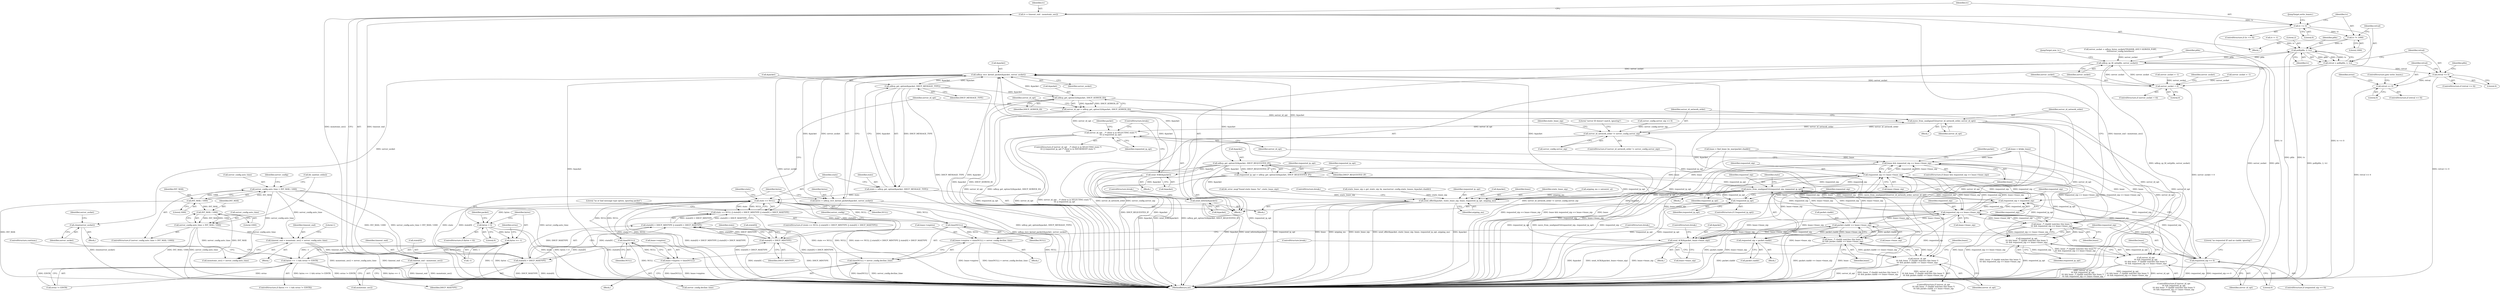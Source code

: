 digraph "0_busybox_6d3b4bb24da9a07c263f3c1acf8df85382ff562c_1@integer" {
"1000427" [label="(Call,tv = timeout_end - monotonic_sec())"];
"1000429" [label="(Call,timeout_end - monotonic_sec())"];
"1000379" [label="(Call,timeout_end = monotonic_sec() + server_config.auto_time)"];
"1000253" [label="(Call,server_config.auto_time > INT_MAX / 1000)"];
"1000257" [label="(Call,INT_MAX / 1000)"];
"1000260" [label="(Call,server_config.auto_time = INT_MAX / 1000)"];
"1000264" [label="(Call,INT_MAX / 1000)"];
"1000433" [label="(Call,tv <= 0)"];
"1000440" [label="(Call,tv *= 1000)"];
"1000445" [label="(Call,poll(pfds, 2, tv))"];
"1000414" [label="(Call,udhcp_sp_fd_set(pfds, server_socket))"];
"1000403" [label="(Call,server_socket < 0)"];
"1000497" [label="(Call,udhcp_recv_kernel_packet(&packet, server_socket))"];
"1000495" [label="(Call,bytes = udhcp_recv_kernel_packet(&packet, server_socket))"];
"1000502" [label="(Call,bytes < 0)"];
"1000508" [label="(Call,bytes == -1)"];
"1000507" [label="(Call,bytes == -1 && errno != EINTR)"];
"1000516" [label="(Call,close(server_socket))"];
"1000545" [label="(Call,udhcp_get_option(&packet, DHCP_MESSAGE_TYPE))"];
"1000543" [label="(Call,state = udhcp_get_option(&packet, DHCP_MESSAGE_TYPE))"];
"1000551" [label="(Call,state == NULL)"];
"1000550" [label="(Call,state == NULL || state[0] < DHCP_MINTYPE || state[0] > DHCP_MAXTYPE)"];
"1000555" [label="(Call,state[0] < DHCP_MINTYPE)"];
"1000554" [label="(Call,state[0] < DHCP_MINTYPE || state[0] > DHCP_MAXTYPE)"];
"1000560" [label="(Call,state[0] > DHCP_MAXTYPE)"];
"1000746" [label="(Call,time(NULL))"];
"1000741" [label="(Call,lease->expires = time(NULL) + server_config.decline_time)"];
"1000745" [label="(Call,time(NULL) + server_config.decline_time)"];
"1000773" [label="(Call,time(NULL))"];
"1000769" [label="(Call,lease->expires = time(NULL))"];
"1000571" [label="(Call,udhcp_get_option32(&packet, DHCP_SERVER_ID))"];
"1000569" [label="(Call,server_id_opt = udhcp_get_option32(&packet, DHCP_SERVER_ID))"];
"1000579" [label="(Call,move_from_unaligned32(server_id_network_order, server_id_opt))"];
"1000583" [label="(Call,server_id_network_order != server_config.server_nip)"];
"1000707" [label="(Call,server_id_opt    /* client is in SELECTING state */\n\t\t\t || requested_ip_opt)"];
"1000720" [label="(Call,server_id_opt\n\t\t\t && requested_ip_opt\n\t\t\t && lease  /* chaddr matches this lease */\n\t\t\t && requested_nip == lease->lease_nip)"];
"1000757" [label="(Call,server_id_opt\n\t\t\t && lease  /* chaddr matches this lease */\n\t\t\t && packet.ciaddr == lease->lease_nip)"];
"1000642" [label="(Call,udhcp_get_option32(&packet, DHCP_REQUESTED_IP))"];
"1000640" [label="(Call,requested_ip_opt = udhcp_get_option32(&packet, DHCP_REQUESTED_IP))"];
"1000649" [label="(Call,move_from_unaligned32(requested_nip, requested_ip_opt))"];
"1000396" [label="(Call,requested_nip = requested_nip)"];
"1000693" [label="(Call,requested_nip == lease->lease_nip)"];
"1000691" [label="(Call,lease && requested_nip == lease->lease_nip)"];
"1000724" [label="(Call,lease  /* chaddr matches this lease */\n\t\t\t && requested_nip == lease->lease_nip)"];
"1000722" [label="(Call,requested_ip_opt\n\t\t\t && lease  /* chaddr matches this lease */\n\t\t\t && requested_nip == lease->lease_nip)"];
"1000699" [label="(Call,send_ACK(&packet, lease->lease_nip))"];
"1000726" [label="(Call,requested_nip == lease->lease_nip)"];
"1000761" [label="(Call,packet.ciaddr == lease->lease_nip)"];
"1000677" [label="(Call,requested_nip = packet.ciaddr)"];
"1000683" [label="(Call,requested_nip == 0)"];
"1000759" [label="(Call,lease  /* chaddr matches this lease */\n\t\t\t && packet.ciaddr == lease->lease_nip)"];
"1000661" [label="(Call,send_offer(&packet, static_lease_nip, lease, requested_ip_opt, arpping_ms))"];
"1000674" [label="(Call,!requested_ip_opt)"];
"1000711" [label="(Call,send_NAK(&packet))"];
"1000780" [label="(Call,send_inform(&packet))"];
"1000443" [label="(Call,retval = poll(pfds, 2, tv))"];
"1000450" [label="(Call,retval <= 0)"];
"1000455" [label="(Call,retval == 0)"];
"1000432" [label="(ControlStructure,if (tv <= 0))"];
"1000731" [label="(Block,)"];
"1000700" [label="(Call,&packet)"];
"1000433" [label="(Call,tv <= 0)"];
"1000605" [label="(Call,bb_error_msg(\"found static lease: %x\", static_lease_nip))"];
"1000649" [label="(Call,move_from_unaligned32(requested_nip, requested_ip_opt))"];
"1000795" [label="(MethodReturn,int)"];
"1000577" [label="(Block,)"];
"1000693" [label="(Call,requested_nip == lease->lease_nip)"];
"1000387" [label="(Literal,1)"];
"1000726" [label="(Call,requested_nip == lease->lease_nip)"];
"1000518" [label="(Call,server_socket = -1)"];
"1000550" [label="(Call,state == NULL || state[0] < DHCP_MINTYPE || state[0] > DHCP_MAXTYPE)"];
"1000440" [label="(Call,tv *= 1000)"];
"1000254" [label="(Call,server_config.auto_time)"];
"1000640" [label="(Call,requested_ip_opt = udhcp_get_option32(&packet, DHCP_REQUESTED_IP))"];
"1000634" [label="(Call,lease = find_lease_by_mac(packet.chaddr))"];
"1000564" [label="(Identifier,DHCP_MAXTYPE)"];
"1000765" [label="(Call,lease->lease_nip)"];
"1000780" [label="(Call,send_inform(&packet))"];
"1000448" [label="(Identifier,tv)"];
"1000415" [label="(Identifier,pfds)"];
"1000551" [label="(Call,state == NULL)"];
"1000783" [label="(ControlStructure,break;)"];
"1000727" [label="(Identifier,requested_nip)"];
"1000431" [label="(Call,monotonic_sec())"];
"1000262" [label="(Identifier,server_config)"];
"1000747" [label="(Identifier,NULL)"];
"1000507" [label="(Call,bytes == -1 && errno != EINTR)"];
"1000674" [label="(Call,!requested_ip_opt)"];
"1000461" [label="(Identifier,errno)"];
"1000260" [label="(Call,server_config.auto_time = INT_MAX / 1000)"];
"1000561" [label="(Call,state[0])"];
"1000590" [label="(Literal,\"server ID doesn't match, ignoring\")"];
"1000645" [label="(Identifier,DHCP_REQUESTED_IP)"];
"1000742" [label="(Call,lease->expires)"];
"1000454" [label="(ControlStructure,if (retval == 0))"];
"1000723" [label="(Identifier,requested_ip_opt)"];
"1000267" [label="(Call,bb_sanitize_stdio())"];
"1000647" [label="(Identifier,requested_ip_opt)"];
"1000517" [label="(Identifier,server_socket)"];
"1000668" [label="(ControlStructure,break;)"];
"1000405" [label="(Literal,0)"];
"1000434" [label="(Identifier,tv)"];
"1000545" [label="(Call,udhcp_get_option(&packet, DHCP_MESSAGE_TYPE))"];
"1000584" [label="(Identifier,server_id_network_order)"];
"1000722" [label="(Call,requested_ip_opt\n\t\t\t && lease  /* chaddr matches this lease */\n\t\t\t && requested_nip == lease->lease_nip)"];
"1000556" [label="(Call,state[0])"];
"1000427" [label="(Call,tv = timeout_end - monotonic_sec())"];
"1000774" [label="(Identifier,NULL)"];
"1000758" [label="(Identifier,server_id_opt)"];
"1000508" [label="(Call,bytes == -1)"];
"1000641" [label="(Identifier,requested_ip_opt)"];
"1000261" [label="(Call,server_config.auto_time)"];
"1000452" [label="(Literal,0)"];
"1000678" [label="(Identifier,requested_nip)"];
"1000592" [label="(Call,static_lease_nip = get_static_nip_by_mac(server_config.static_leases, &packet.chaddr))"];
"1000258" [label="(Identifier,INT_MAX)"];
"1000708" [label="(Identifier,server_id_opt)"];
"1000435" [label="(Literal,0)"];
"1000516" [label="(Call,close(server_socket))"];
"1000450" [label="(Call,retval <= 0)"];
"1000643" [label="(Call,&packet)"];
"1000684" [label="(Identifier,requested_nip)"];
"1000414" [label="(Call,udhcp_sp_fd_set(pfds, server_socket))"];
"1000449" [label="(ControlStructure,if (retval <= 0))"];
"1000666" [label="(Identifier,requested_ip_opt)"];
"1000751" [label="(ControlStructure,break;)"];
"1000691" [label="(Call,lease && requested_nip == lease->lease_nip)"];
"1000688" [label="(Literal,\"no requested IP and no ciaddr, ignoring\")"];
"1000676" [label="(Block,)"];
"1000555" [label="(Call,state[0] < DHCP_MINTYPE)"];
"1000662" [label="(Call,&packet)"];
"1000710" [label="(Block,)"];
"1000543" [label="(Call,state = udhcp_get_option(&packet, DHCP_MESSAGE_TYPE))"];
"1000380" [label="(Identifier,timeout_end)"];
"1000408" [label="(Identifier,server_socket)"];
"1000513" [label="(Identifier,errno)"];
"1000552" [label="(Identifier,state)"];
"1000712" [label="(Call,&packet)"];
"1000548" [label="(Identifier,DHCP_MESSAGE_TYPE)"];
"1000745" [label="(Call,time(NULL) + server_config.decline_time)"];
"1000762" [label="(Call,packet.ciaddr)"];
"1000266" [label="(Literal,1000)"];
"1000544" [label="(Identifier,state)"];
"1000713" [label="(Identifier,packet)"];
"1000775" [label="(ControlStructure,break;)"];
"1000773" [label="(Call,time(NULL))"];
"1000402" [label="(ControlStructure,if (server_socket < 0))"];
"1000665" [label="(Identifier,lease)"];
"1000724" [label="(Call,lease  /* chaddr matches this lease */\n\t\t\t && requested_nip == lease->lease_nip)"];
"1000526" [label="(Identifier,packet)"];
"1000654" [label="(Identifier,state)"];
"1000496" [label="(Identifier,bytes)"];
"1000673" [label="(ControlStructure,if (!requested_ip_opt))"];
"1000546" [label="(Call,&packet)"];
"1000359" [label="(Call,server_config.server_nip == 0)"];
"1000581" [label="(Identifier,server_id_opt)"];
"1000522" [label="(ControlStructure,continue;)"];
"1000416" [label="(Identifier,server_socket)"];
"1000498" [label="(Call,&packet)"];
"1000757" [label="(Call,server_id_opt\n\t\t\t && lease  /* chaddr matches this lease */\n\t\t\t && packet.ciaddr == lease->lease_nip)"];
"1000437" [label="(JumpTarget,write_leases:)"];
"1000719" [label="(ControlStructure,if (server_id_opt\n\t\t\t && requested_ip_opt\n\t\t\t && lease  /* chaddr matches this lease */\n\t\t\t && requested_nip == lease->lease_nip\n\t\t\t))"];
"1000628" [label="(Call,lease = &fake_lease)"];
"1000720" [label="(Call,server_id_opt\n\t\t\t && requested_ip_opt\n\t\t\t && lease  /* chaddr matches this lease */\n\t\t\t && requested_nip == lease->lease_nip)"];
"1000748" [label="(Call,server_config.decline_time)"];
"1000648" [label="(Block,)"];
"1000428" [label="(Identifier,tv)"];
"1000259" [label="(Literal,1000)"];
"1000677" [label="(Call,requested_nip = packet.ciaddr)"];
"1000515" [label="(Block,)"];
"1000768" [label="(Block,)"];
"1000502" [label="(Call,bytes < 0)"];
"1000559" [label="(Identifier,DHCP_MINTYPE)"];
"1000569" [label="(Call,server_id_opt = udhcp_get_option32(&packet, DHCP_SERVER_ID))"];
"1000144" [label="(Call,server_socket = -1)"];
"1000447" [label="(Literal,2)"];
"1000554" [label="(Call,state[0] < DHCP_MINTYPE || state[0] > DHCP_MAXTYPE)"];
"1000682" [label="(ControlStructure,if (requested_nip == 0))"];
"1000252" [label="(ControlStructure,if (server_config.auto_time > INT_MAX / 1000))"];
"1000265" [label="(Identifier,INT_MAX)"];
"1000580" [label="(Identifier,server_id_network_order)"];
"1000725" [label="(Identifier,lease)"];
"1000458" [label="(ControlStructure,goto write_leases;)"];
"1000685" [label="(Literal,0)"];
"1000430" [label="(Identifier,timeout_end)"];
"1000504" [label="(Literal,0)"];
"1000690" [label="(ControlStructure,if (lease && requested_nip == lease->lease_nip))"];
"1000572" [label="(Call,&packet)"];
"1000741" [label="(Call,lease->expires = time(NULL) + server_config.decline_time)"];
"1000443" [label="(Call,retval = poll(pfds, 2, tv))"];
"1000451" [label="(Identifier,retval)"];
"1000699" [label="(Call,send_ACK(&packet, lease->lease_nip))"];
"1000734" [label="(Identifier,lease)"];
"1000446" [label="(Identifier,pfds)"];
"1000706" [label="(ControlStructure,if (server_id_opt    /* client is in SELECTING state */\n\t\t\t || requested_ip_opt /* client is in INIT-REBOOT state */\n\t\t\t))"];
"1000509" [label="(Identifier,bytes)"];
"1000698" [label="(Block,)"];
"1000728" [label="(Call,lease->lease_nip)"];
"1000667" [label="(Identifier,arpping_ms)"];
"1000705" [label="(ControlStructure,break;)"];
"1000510" [label="(Call,-1)"];
"1000512" [label="(Call,errno != EINTR)"];
"1000257" [label="(Call,INT_MAX / 1000)"];
"1000557" [label="(Identifier,state)"];
"1000553" [label="(Identifier,NULL)"];
"1000417" [label="(JumpTarget,new_tv:)"];
"1000579" [label="(Call,move_from_unaligned32(server_id_network_order, server_id_opt))"];
"1000761" [label="(Call,packet.ciaddr == lease->lease_nip)"];
"1000429" [label="(Call,timeout_end - monotonic_sec())"];
"1000444" [label="(Identifier,retval)"];
"1000497" [label="(Call,udhcp_recv_kernel_packet(&packet, server_socket))"];
"1000583" [label="(Call,server_id_network_order != server_config.server_nip)"];
"1000457" [label="(Literal,0)"];
"1000397" [label="(Identifier,requested_nip)"];
"1000562" [label="(Identifier,state)"];
"1000469" [label="(Identifier,pfds)"];
"1000549" [label="(ControlStructure,if (state == NULL || state[0] < DHCP_MINTYPE || state[0] > DHCP_MAXTYPE))"];
"1000398" [label="(Identifier,requested_nip)"];
"1000769" [label="(Call,lease->expires = time(NULL))"];
"1000702" [label="(Call,lease->lease_nip)"];
"1000707" [label="(Call,server_id_opt    /* client is in SELECTING state */\n\t\t\t || requested_ip_opt)"];
"1000759" [label="(Call,lease  /* chaddr matches this lease */\n\t\t\t && packet.ciaddr == lease->lease_nip)"];
"1000593" [label="(Identifier,static_lease_nip)"];
"1000381" [label="(Call,monotonic_sec() + server_config.auto_time)"];
"1000445" [label="(Call,poll(pfds, 2, tv))"];
"1000455" [label="(Call,retval == 0)"];
"1000142" [label="(Block,)"];
"1000642" [label="(Call,udhcp_get_option32(&packet, DHCP_REQUESTED_IP))"];
"1000770" [label="(Call,lease->expires)"];
"1000456" [label="(Identifier,retval)"];
"1000651" [label="(Identifier,requested_ip_opt)"];
"1000403" [label="(Call,server_socket < 0)"];
"1000570" [label="(Identifier,server_id_opt)"];
"1000695" [label="(Call,lease->lease_nip)"];
"1000404" [label="(Identifier,server_socket)"];
"1000760" [label="(Identifier,lease)"];
"1000656" [label="(Block,)"];
"1000253" [label="(Call,server_config.auto_time > INT_MAX / 1000)"];
"1000500" [label="(Identifier,server_socket)"];
"1000574" [label="(Identifier,DHCP_SERVER_ID)"];
"1000519" [label="(Identifier,server_socket)"];
"1000664" [label="(Identifier,static_lease_nip)"];
"1000567" [label="(Literal,\"no or bad message type option, ignoring packet\")"];
"1000442" [label="(Literal,1000)"];
"1000506" [label="(ControlStructure,if (bytes == -1 && errno != EINTR))"];
"1000396" [label="(Call,requested_nip = requested_nip)"];
"1000576" [label="(Identifier,server_id_opt)"];
"1000714" [label="(ControlStructure,break;)"];
"1000571" [label="(Call,udhcp_get_option32(&packet, DHCP_SERVER_ID))"];
"1000388" [label="(Block,)"];
"1000441" [label="(Identifier,tv)"];
"1000264" [label="(Call,INT_MAX / 1000)"];
"1000746" [label="(Call,time(NULL))"];
"1000418" [label="(Call,tv = -1)"];
"1000407" [label="(Call,server_socket = udhcp_listen_socket(/*INADDR_ANY,*/ SERVER_PORT,\n\t\t\t\t\tserver_config.interface))"];
"1000721" [label="(Identifier,server_id_opt)"];
"1000711" [label="(Call,send_NAK(&packet))"];
"1000650" [label="(Identifier,requested_nip)"];
"1000560" [label="(Call,state[0] > DHCP_MAXTYPE)"];
"1000771" [label="(Identifier,lease)"];
"1000661" [label="(Call,send_offer(&packet, static_lease_nip, lease, requested_ip_opt, arpping_ms))"];
"1000379" [label="(Call,timeout_end = monotonic_sec() + server_config.auto_time)"];
"1000503" [label="(Identifier,bytes)"];
"1000709" [label="(Identifier,requested_ip_opt)"];
"1000756" [label="(ControlStructure,if (server_id_opt\n\t\t\t && lease  /* chaddr matches this lease */\n\t\t\t && packet.ciaddr == lease->lease_nip\n\t\t\t))"];
"1000694" [label="(Identifier,requested_nip)"];
"1000692" [label="(Identifier,lease)"];
"1000426" [label="(Block,)"];
"1000749" [label="(Identifier,server_config)"];
"1000501" [label="(ControlStructure,if (bytes < 0))"];
"1000585" [label="(Call,server_config.server_nip)"];
"1000701" [label="(Identifier,packet)"];
"1000683" [label="(Call,requested_nip == 0)"];
"1000679" [label="(Call,packet.ciaddr)"];
"1000239" [label="(Call,arpping_ms = xatou(str_a))"];
"1000675" [label="(Identifier,requested_ip_opt)"];
"1000781" [label="(Call,&packet)"];
"1000582" [label="(ControlStructure,if (server_id_network_order != server_config.server_nip))"];
"1000495" [label="(Call,bytes = udhcp_recv_kernel_packet(&packet, server_socket))"];
"1000427" -> "1000426"  [label="AST: "];
"1000427" -> "1000429"  [label="CFG: "];
"1000428" -> "1000427"  [label="AST: "];
"1000429" -> "1000427"  [label="AST: "];
"1000434" -> "1000427"  [label="CFG: "];
"1000427" -> "1000795"  [label="DDG: timeout_end - monotonic_sec()"];
"1000429" -> "1000427"  [label="DDG: timeout_end"];
"1000429" -> "1000427"  [label="DDG: monotonic_sec()"];
"1000427" -> "1000433"  [label="DDG: tv"];
"1000429" -> "1000431"  [label="CFG: "];
"1000430" -> "1000429"  [label="AST: "];
"1000431" -> "1000429"  [label="AST: "];
"1000429" -> "1000795"  [label="DDG: monotonic_sec()"];
"1000429" -> "1000795"  [label="DDG: timeout_end"];
"1000379" -> "1000429"  [label="DDG: timeout_end"];
"1000379" -> "1000142"  [label="AST: "];
"1000379" -> "1000381"  [label="CFG: "];
"1000380" -> "1000379"  [label="AST: "];
"1000381" -> "1000379"  [label="AST: "];
"1000387" -> "1000379"  [label="CFG: "];
"1000379" -> "1000795"  [label="DDG: timeout_end"];
"1000379" -> "1000795"  [label="DDG: monotonic_sec() + server_config.auto_time"];
"1000253" -> "1000379"  [label="DDG: server_config.auto_time"];
"1000260" -> "1000379"  [label="DDG: server_config.auto_time"];
"1000253" -> "1000252"  [label="AST: "];
"1000253" -> "1000257"  [label="CFG: "];
"1000254" -> "1000253"  [label="AST: "];
"1000257" -> "1000253"  [label="AST: "];
"1000262" -> "1000253"  [label="CFG: "];
"1000267" -> "1000253"  [label="CFG: "];
"1000253" -> "1000795"  [label="DDG: server_config.auto_time > INT_MAX / 1000"];
"1000253" -> "1000795"  [label="DDG: server_config.auto_time"];
"1000253" -> "1000795"  [label="DDG: INT_MAX / 1000"];
"1000257" -> "1000253"  [label="DDG: INT_MAX"];
"1000257" -> "1000253"  [label="DDG: 1000"];
"1000253" -> "1000381"  [label="DDG: server_config.auto_time"];
"1000257" -> "1000259"  [label="CFG: "];
"1000258" -> "1000257"  [label="AST: "];
"1000259" -> "1000257"  [label="AST: "];
"1000257" -> "1000795"  [label="DDG: INT_MAX"];
"1000257" -> "1000264"  [label="DDG: INT_MAX"];
"1000260" -> "1000252"  [label="AST: "];
"1000260" -> "1000264"  [label="CFG: "];
"1000261" -> "1000260"  [label="AST: "];
"1000264" -> "1000260"  [label="AST: "];
"1000267" -> "1000260"  [label="CFG: "];
"1000260" -> "1000795"  [label="DDG: INT_MAX / 1000"];
"1000260" -> "1000795"  [label="DDG: server_config.auto_time"];
"1000264" -> "1000260"  [label="DDG: INT_MAX"];
"1000264" -> "1000260"  [label="DDG: 1000"];
"1000260" -> "1000381"  [label="DDG: server_config.auto_time"];
"1000264" -> "1000266"  [label="CFG: "];
"1000265" -> "1000264"  [label="AST: "];
"1000266" -> "1000264"  [label="AST: "];
"1000264" -> "1000795"  [label="DDG: INT_MAX"];
"1000433" -> "1000432"  [label="AST: "];
"1000433" -> "1000435"  [label="CFG: "];
"1000434" -> "1000433"  [label="AST: "];
"1000435" -> "1000433"  [label="AST: "];
"1000437" -> "1000433"  [label="CFG: "];
"1000441" -> "1000433"  [label="CFG: "];
"1000433" -> "1000795"  [label="DDG: tv"];
"1000433" -> "1000795"  [label="DDG: tv <= 0"];
"1000433" -> "1000440"  [label="DDG: tv"];
"1000440" -> "1000426"  [label="AST: "];
"1000440" -> "1000442"  [label="CFG: "];
"1000441" -> "1000440"  [label="AST: "];
"1000442" -> "1000440"  [label="AST: "];
"1000444" -> "1000440"  [label="CFG: "];
"1000440" -> "1000445"  [label="DDG: tv"];
"1000445" -> "1000443"  [label="AST: "];
"1000445" -> "1000448"  [label="CFG: "];
"1000446" -> "1000445"  [label="AST: "];
"1000447" -> "1000445"  [label="AST: "];
"1000448" -> "1000445"  [label="AST: "];
"1000443" -> "1000445"  [label="CFG: "];
"1000445" -> "1000795"  [label="DDG: pfds"];
"1000445" -> "1000795"  [label="DDG: tv"];
"1000445" -> "1000414"  [label="DDG: pfds"];
"1000445" -> "1000443"  [label="DDG: pfds"];
"1000445" -> "1000443"  [label="DDG: 2"];
"1000445" -> "1000443"  [label="DDG: tv"];
"1000414" -> "1000445"  [label="DDG: pfds"];
"1000418" -> "1000445"  [label="DDG: tv"];
"1000414" -> "1000388"  [label="AST: "];
"1000414" -> "1000416"  [label="CFG: "];
"1000415" -> "1000414"  [label="AST: "];
"1000416" -> "1000414"  [label="AST: "];
"1000417" -> "1000414"  [label="CFG: "];
"1000414" -> "1000795"  [label="DDG: udhcp_sp_fd_set(pfds, server_socket)"];
"1000414" -> "1000795"  [label="DDG: server_socket"];
"1000414" -> "1000795"  [label="DDG: pfds"];
"1000414" -> "1000403"  [label="DDG: server_socket"];
"1000403" -> "1000414"  [label="DDG: server_socket"];
"1000407" -> "1000414"  [label="DDG: server_socket"];
"1000414" -> "1000497"  [label="DDG: server_socket"];
"1000403" -> "1000402"  [label="AST: "];
"1000403" -> "1000405"  [label="CFG: "];
"1000404" -> "1000403"  [label="AST: "];
"1000405" -> "1000403"  [label="AST: "];
"1000408" -> "1000403"  [label="CFG: "];
"1000415" -> "1000403"  [label="CFG: "];
"1000403" -> "1000795"  [label="DDG: server_socket < 0"];
"1000518" -> "1000403"  [label="DDG: server_socket"];
"1000497" -> "1000403"  [label="DDG: server_socket"];
"1000144" -> "1000403"  [label="DDG: server_socket"];
"1000497" -> "1000495"  [label="AST: "];
"1000497" -> "1000500"  [label="CFG: "];
"1000498" -> "1000497"  [label="AST: "];
"1000500" -> "1000497"  [label="AST: "];
"1000495" -> "1000497"  [label="CFG: "];
"1000497" -> "1000795"  [label="DDG: &packet"];
"1000497" -> "1000795"  [label="DDG: server_socket"];
"1000497" -> "1000495"  [label="DDG: &packet"];
"1000497" -> "1000495"  [label="DDG: server_socket"];
"1000642" -> "1000497"  [label="DDG: &packet"];
"1000699" -> "1000497"  [label="DDG: &packet"];
"1000711" -> "1000497"  [label="DDG: &packet"];
"1000780" -> "1000497"  [label="DDG: &packet"];
"1000661" -> "1000497"  [label="DDG: &packet"];
"1000545" -> "1000497"  [label="DDG: &packet"];
"1000571" -> "1000497"  [label="DDG: &packet"];
"1000497" -> "1000516"  [label="DDG: server_socket"];
"1000497" -> "1000545"  [label="DDG: &packet"];
"1000495" -> "1000388"  [label="AST: "];
"1000496" -> "1000495"  [label="AST: "];
"1000503" -> "1000495"  [label="CFG: "];
"1000495" -> "1000795"  [label="DDG: udhcp_recv_kernel_packet(&packet, server_socket)"];
"1000495" -> "1000502"  [label="DDG: bytes"];
"1000502" -> "1000501"  [label="AST: "];
"1000502" -> "1000504"  [label="CFG: "];
"1000503" -> "1000502"  [label="AST: "];
"1000504" -> "1000502"  [label="AST: "];
"1000509" -> "1000502"  [label="CFG: "];
"1000526" -> "1000502"  [label="CFG: "];
"1000502" -> "1000795"  [label="DDG: bytes"];
"1000502" -> "1000795"  [label="DDG: bytes < 0"];
"1000502" -> "1000508"  [label="DDG: bytes"];
"1000508" -> "1000507"  [label="AST: "];
"1000508" -> "1000510"  [label="CFG: "];
"1000509" -> "1000508"  [label="AST: "];
"1000510" -> "1000508"  [label="AST: "];
"1000513" -> "1000508"  [label="CFG: "];
"1000507" -> "1000508"  [label="CFG: "];
"1000508" -> "1000795"  [label="DDG: bytes"];
"1000508" -> "1000795"  [label="DDG: -1"];
"1000508" -> "1000507"  [label="DDG: bytes"];
"1000508" -> "1000507"  [label="DDG: -1"];
"1000510" -> "1000508"  [label="DDG: 1"];
"1000507" -> "1000506"  [label="AST: "];
"1000507" -> "1000512"  [label="CFG: "];
"1000512" -> "1000507"  [label="AST: "];
"1000517" -> "1000507"  [label="CFG: "];
"1000522" -> "1000507"  [label="CFG: "];
"1000507" -> "1000795"  [label="DDG: bytes == -1 && errno != EINTR"];
"1000507" -> "1000795"  [label="DDG: errno != EINTR"];
"1000507" -> "1000795"  [label="DDG: bytes == -1"];
"1000512" -> "1000507"  [label="DDG: errno"];
"1000512" -> "1000507"  [label="DDG: EINTR"];
"1000516" -> "1000515"  [label="AST: "];
"1000516" -> "1000517"  [label="CFG: "];
"1000517" -> "1000516"  [label="AST: "];
"1000519" -> "1000516"  [label="CFG: "];
"1000516" -> "1000795"  [label="DDG: close(server_socket)"];
"1000545" -> "1000543"  [label="AST: "];
"1000545" -> "1000548"  [label="CFG: "];
"1000546" -> "1000545"  [label="AST: "];
"1000548" -> "1000545"  [label="AST: "];
"1000543" -> "1000545"  [label="CFG: "];
"1000545" -> "1000795"  [label="DDG: DHCP_MESSAGE_TYPE"];
"1000545" -> "1000795"  [label="DDG: &packet"];
"1000545" -> "1000543"  [label="DDG: &packet"];
"1000545" -> "1000543"  [label="DDG: DHCP_MESSAGE_TYPE"];
"1000545" -> "1000571"  [label="DDG: &packet"];
"1000543" -> "1000388"  [label="AST: "];
"1000544" -> "1000543"  [label="AST: "];
"1000552" -> "1000543"  [label="CFG: "];
"1000543" -> "1000795"  [label="DDG: udhcp_get_option(&packet, DHCP_MESSAGE_TYPE)"];
"1000543" -> "1000551"  [label="DDG: state"];
"1000551" -> "1000550"  [label="AST: "];
"1000551" -> "1000553"  [label="CFG: "];
"1000552" -> "1000551"  [label="AST: "];
"1000553" -> "1000551"  [label="AST: "];
"1000557" -> "1000551"  [label="CFG: "];
"1000550" -> "1000551"  [label="CFG: "];
"1000551" -> "1000795"  [label="DDG: NULL"];
"1000551" -> "1000795"  [label="DDG: state"];
"1000551" -> "1000550"  [label="DDG: state"];
"1000551" -> "1000550"  [label="DDG: NULL"];
"1000555" -> "1000551"  [label="DDG: state[0]"];
"1000560" -> "1000551"  [label="DDG: state[0]"];
"1000746" -> "1000551"  [label="DDG: NULL"];
"1000773" -> "1000551"  [label="DDG: NULL"];
"1000551" -> "1000555"  [label="DDG: state"];
"1000551" -> "1000560"  [label="DDG: state"];
"1000551" -> "1000746"  [label="DDG: NULL"];
"1000551" -> "1000773"  [label="DDG: NULL"];
"1000550" -> "1000549"  [label="AST: "];
"1000550" -> "1000554"  [label="CFG: "];
"1000554" -> "1000550"  [label="AST: "];
"1000567" -> "1000550"  [label="CFG: "];
"1000570" -> "1000550"  [label="CFG: "];
"1000550" -> "1000795"  [label="DDG: state == NULL || state[0] < DHCP_MINTYPE || state[0] > DHCP_MAXTYPE"];
"1000550" -> "1000795"  [label="DDG: state[0] < DHCP_MINTYPE || state[0] > DHCP_MAXTYPE"];
"1000550" -> "1000795"  [label="DDG: state == NULL"];
"1000554" -> "1000550"  [label="DDG: state[0] < DHCP_MINTYPE"];
"1000554" -> "1000550"  [label="DDG: state[0] > DHCP_MAXTYPE"];
"1000555" -> "1000554"  [label="AST: "];
"1000555" -> "1000559"  [label="CFG: "];
"1000556" -> "1000555"  [label="AST: "];
"1000559" -> "1000555"  [label="AST: "];
"1000562" -> "1000555"  [label="CFG: "];
"1000554" -> "1000555"  [label="CFG: "];
"1000555" -> "1000795"  [label="DDG: state[0]"];
"1000555" -> "1000795"  [label="DDG: DHCP_MINTYPE"];
"1000555" -> "1000554"  [label="DDG: state[0]"];
"1000555" -> "1000554"  [label="DDG: DHCP_MINTYPE"];
"1000560" -> "1000555"  [label="DDG: state[0]"];
"1000555" -> "1000560"  [label="DDG: state[0]"];
"1000554" -> "1000560"  [label="CFG: "];
"1000560" -> "1000554"  [label="AST: "];
"1000554" -> "1000795"  [label="DDG: state[0] > DHCP_MAXTYPE"];
"1000554" -> "1000795"  [label="DDG: state[0] < DHCP_MINTYPE"];
"1000560" -> "1000554"  [label="DDG: state[0]"];
"1000560" -> "1000554"  [label="DDG: DHCP_MAXTYPE"];
"1000560" -> "1000564"  [label="CFG: "];
"1000561" -> "1000560"  [label="AST: "];
"1000564" -> "1000560"  [label="AST: "];
"1000560" -> "1000795"  [label="DDG: DHCP_MAXTYPE"];
"1000560" -> "1000795"  [label="DDG: state[0]"];
"1000746" -> "1000745"  [label="AST: "];
"1000746" -> "1000747"  [label="CFG: "];
"1000747" -> "1000746"  [label="AST: "];
"1000749" -> "1000746"  [label="CFG: "];
"1000746" -> "1000795"  [label="DDG: NULL"];
"1000746" -> "1000741"  [label="DDG: NULL"];
"1000746" -> "1000745"  [label="DDG: NULL"];
"1000741" -> "1000731"  [label="AST: "];
"1000741" -> "1000745"  [label="CFG: "];
"1000742" -> "1000741"  [label="AST: "];
"1000745" -> "1000741"  [label="AST: "];
"1000751" -> "1000741"  [label="CFG: "];
"1000741" -> "1000795"  [label="DDG: lease->expires"];
"1000741" -> "1000795"  [label="DDG: time(NULL) + server_config.decline_time"];
"1000745" -> "1000748"  [label="CFG: "];
"1000748" -> "1000745"  [label="AST: "];
"1000745" -> "1000795"  [label="DDG: server_config.decline_time"];
"1000745" -> "1000795"  [label="DDG: time(NULL)"];
"1000773" -> "1000769"  [label="AST: "];
"1000773" -> "1000774"  [label="CFG: "];
"1000774" -> "1000773"  [label="AST: "];
"1000769" -> "1000773"  [label="CFG: "];
"1000773" -> "1000795"  [label="DDG: NULL"];
"1000773" -> "1000769"  [label="DDG: NULL"];
"1000769" -> "1000768"  [label="AST: "];
"1000770" -> "1000769"  [label="AST: "];
"1000775" -> "1000769"  [label="CFG: "];
"1000769" -> "1000795"  [label="DDG: time(NULL)"];
"1000769" -> "1000795"  [label="DDG: lease->expires"];
"1000571" -> "1000569"  [label="AST: "];
"1000571" -> "1000574"  [label="CFG: "];
"1000572" -> "1000571"  [label="AST: "];
"1000574" -> "1000571"  [label="AST: "];
"1000569" -> "1000571"  [label="CFG: "];
"1000571" -> "1000795"  [label="DDG: DHCP_SERVER_ID"];
"1000571" -> "1000795"  [label="DDG: &packet"];
"1000571" -> "1000569"  [label="DDG: &packet"];
"1000571" -> "1000569"  [label="DDG: DHCP_SERVER_ID"];
"1000571" -> "1000642"  [label="DDG: &packet"];
"1000569" -> "1000388"  [label="AST: "];
"1000570" -> "1000569"  [label="AST: "];
"1000576" -> "1000569"  [label="CFG: "];
"1000569" -> "1000795"  [label="DDG: udhcp_get_option32(&packet, DHCP_SERVER_ID)"];
"1000569" -> "1000795"  [label="DDG: server_id_opt"];
"1000569" -> "1000579"  [label="DDG: server_id_opt"];
"1000569" -> "1000707"  [label="DDG: server_id_opt"];
"1000569" -> "1000720"  [label="DDG: server_id_opt"];
"1000569" -> "1000757"  [label="DDG: server_id_opt"];
"1000579" -> "1000577"  [label="AST: "];
"1000579" -> "1000581"  [label="CFG: "];
"1000580" -> "1000579"  [label="AST: "];
"1000581" -> "1000579"  [label="AST: "];
"1000584" -> "1000579"  [label="CFG: "];
"1000579" -> "1000795"  [label="DDG: move_from_unaligned32(server_id_network_order, server_id_opt)"];
"1000579" -> "1000795"  [label="DDG: server_id_opt"];
"1000583" -> "1000579"  [label="DDG: server_id_network_order"];
"1000579" -> "1000583"  [label="DDG: server_id_network_order"];
"1000579" -> "1000707"  [label="DDG: server_id_opt"];
"1000579" -> "1000720"  [label="DDG: server_id_opt"];
"1000579" -> "1000757"  [label="DDG: server_id_opt"];
"1000583" -> "1000582"  [label="AST: "];
"1000583" -> "1000585"  [label="CFG: "];
"1000584" -> "1000583"  [label="AST: "];
"1000585" -> "1000583"  [label="AST: "];
"1000590" -> "1000583"  [label="CFG: "];
"1000593" -> "1000583"  [label="CFG: "];
"1000583" -> "1000795"  [label="DDG: server_id_network_order != server_config.server_nip"];
"1000583" -> "1000795"  [label="DDG: server_id_network_order"];
"1000583" -> "1000795"  [label="DDG: server_config.server_nip"];
"1000359" -> "1000583"  [label="DDG: server_config.server_nip"];
"1000707" -> "1000706"  [label="AST: "];
"1000707" -> "1000708"  [label="CFG: "];
"1000707" -> "1000709"  [label="CFG: "];
"1000708" -> "1000707"  [label="AST: "];
"1000709" -> "1000707"  [label="AST: "];
"1000713" -> "1000707"  [label="CFG: "];
"1000714" -> "1000707"  [label="CFG: "];
"1000707" -> "1000795"  [label="DDG: requested_ip_opt"];
"1000707" -> "1000795"  [label="DDG: server_id_opt"];
"1000707" -> "1000795"  [label="DDG: server_id_opt    /* client is in SELECTING state */\n\t\t\t || requested_ip_opt"];
"1000674" -> "1000707"  [label="DDG: requested_ip_opt"];
"1000720" -> "1000719"  [label="AST: "];
"1000720" -> "1000721"  [label="CFG: "];
"1000720" -> "1000722"  [label="CFG: "];
"1000721" -> "1000720"  [label="AST: "];
"1000722" -> "1000720"  [label="AST: "];
"1000734" -> "1000720"  [label="CFG: "];
"1000751" -> "1000720"  [label="CFG: "];
"1000720" -> "1000795"  [label="DDG: server_id_opt"];
"1000720" -> "1000795"  [label="DDG: server_id_opt\n\t\t\t && requested_ip_opt\n\t\t\t && lease  /* chaddr matches this lease */\n\t\t\t && requested_nip == lease->lease_nip"];
"1000720" -> "1000795"  [label="DDG: requested_ip_opt\n\t\t\t && lease  /* chaddr matches this lease */\n\t\t\t && requested_nip == lease->lease_nip"];
"1000722" -> "1000720"  [label="DDG: requested_ip_opt"];
"1000722" -> "1000720"  [label="DDG: lease  /* chaddr matches this lease */\n\t\t\t && requested_nip == lease->lease_nip"];
"1000757" -> "1000756"  [label="AST: "];
"1000757" -> "1000758"  [label="CFG: "];
"1000757" -> "1000759"  [label="CFG: "];
"1000758" -> "1000757"  [label="AST: "];
"1000759" -> "1000757"  [label="AST: "];
"1000771" -> "1000757"  [label="CFG: "];
"1000775" -> "1000757"  [label="CFG: "];
"1000757" -> "1000795"  [label="DDG: server_id_opt\n\t\t\t && lease  /* chaddr matches this lease */\n\t\t\t && packet.ciaddr == lease->lease_nip"];
"1000757" -> "1000795"  [label="DDG: server_id_opt"];
"1000757" -> "1000795"  [label="DDG: lease  /* chaddr matches this lease */\n\t\t\t && packet.ciaddr == lease->lease_nip"];
"1000759" -> "1000757"  [label="DDG: lease"];
"1000759" -> "1000757"  [label="DDG: packet.ciaddr == lease->lease_nip"];
"1000642" -> "1000640"  [label="AST: "];
"1000642" -> "1000645"  [label="CFG: "];
"1000643" -> "1000642"  [label="AST: "];
"1000645" -> "1000642"  [label="AST: "];
"1000640" -> "1000642"  [label="CFG: "];
"1000642" -> "1000795"  [label="DDG: &packet"];
"1000642" -> "1000795"  [label="DDG: DHCP_REQUESTED_IP"];
"1000642" -> "1000640"  [label="DDG: &packet"];
"1000642" -> "1000640"  [label="DDG: DHCP_REQUESTED_IP"];
"1000642" -> "1000661"  [label="DDG: &packet"];
"1000642" -> "1000699"  [label="DDG: &packet"];
"1000642" -> "1000711"  [label="DDG: &packet"];
"1000642" -> "1000780"  [label="DDG: &packet"];
"1000640" -> "1000388"  [label="AST: "];
"1000641" -> "1000640"  [label="AST: "];
"1000647" -> "1000640"  [label="CFG: "];
"1000640" -> "1000795"  [label="DDG: requested_ip_opt"];
"1000640" -> "1000795"  [label="DDG: udhcp_get_option32(&packet, DHCP_REQUESTED_IP)"];
"1000640" -> "1000649"  [label="DDG: requested_ip_opt"];
"1000640" -> "1000661"  [label="DDG: requested_ip_opt"];
"1000640" -> "1000674"  [label="DDG: requested_ip_opt"];
"1000640" -> "1000722"  [label="DDG: requested_ip_opt"];
"1000649" -> "1000648"  [label="AST: "];
"1000649" -> "1000651"  [label="CFG: "];
"1000650" -> "1000649"  [label="AST: "];
"1000651" -> "1000649"  [label="AST: "];
"1000654" -> "1000649"  [label="CFG: "];
"1000649" -> "1000795"  [label="DDG: requested_nip"];
"1000649" -> "1000795"  [label="DDG: requested_ip_opt"];
"1000649" -> "1000795"  [label="DDG: move_from_unaligned32(requested_nip, requested_ip_opt)"];
"1000649" -> "1000396"  [label="DDG: requested_nip"];
"1000396" -> "1000649"  [label="DDG: requested_nip"];
"1000683" -> "1000649"  [label="DDG: requested_nip"];
"1000726" -> "1000649"  [label="DDG: requested_nip"];
"1000693" -> "1000649"  [label="DDG: requested_nip"];
"1000649" -> "1000661"  [label="DDG: requested_ip_opt"];
"1000649" -> "1000674"  [label="DDG: requested_ip_opt"];
"1000649" -> "1000693"  [label="DDG: requested_nip"];
"1000649" -> "1000722"  [label="DDG: requested_ip_opt"];
"1000649" -> "1000726"  [label="DDG: requested_nip"];
"1000396" -> "1000388"  [label="AST: "];
"1000396" -> "1000398"  [label="CFG: "];
"1000397" -> "1000396"  [label="AST: "];
"1000398" -> "1000396"  [label="AST: "];
"1000404" -> "1000396"  [label="CFG: "];
"1000396" -> "1000795"  [label="DDG: requested_nip"];
"1000683" -> "1000396"  [label="DDG: requested_nip"];
"1000726" -> "1000396"  [label="DDG: requested_nip"];
"1000693" -> "1000396"  [label="DDG: requested_nip"];
"1000396" -> "1000693"  [label="DDG: requested_nip"];
"1000396" -> "1000726"  [label="DDG: requested_nip"];
"1000693" -> "1000691"  [label="AST: "];
"1000693" -> "1000695"  [label="CFG: "];
"1000694" -> "1000693"  [label="AST: "];
"1000695" -> "1000693"  [label="AST: "];
"1000691" -> "1000693"  [label="CFG: "];
"1000693" -> "1000795"  [label="DDG: lease->lease_nip"];
"1000693" -> "1000795"  [label="DDG: requested_nip"];
"1000693" -> "1000691"  [label="DDG: requested_nip"];
"1000693" -> "1000691"  [label="DDG: lease->lease_nip"];
"1000683" -> "1000693"  [label="DDG: requested_nip"];
"1000726" -> "1000693"  [label="DDG: requested_nip"];
"1000726" -> "1000693"  [label="DDG: lease->lease_nip"];
"1000699" -> "1000693"  [label="DDG: lease->lease_nip"];
"1000761" -> "1000693"  [label="DDG: lease->lease_nip"];
"1000693" -> "1000699"  [label="DDG: lease->lease_nip"];
"1000693" -> "1000726"  [label="DDG: requested_nip"];
"1000693" -> "1000726"  [label="DDG: lease->lease_nip"];
"1000693" -> "1000761"  [label="DDG: lease->lease_nip"];
"1000691" -> "1000690"  [label="AST: "];
"1000691" -> "1000692"  [label="CFG: "];
"1000692" -> "1000691"  [label="AST: "];
"1000701" -> "1000691"  [label="CFG: "];
"1000708" -> "1000691"  [label="CFG: "];
"1000691" -> "1000795"  [label="DDG: requested_nip == lease->lease_nip"];
"1000691" -> "1000795"  [label="DDG: lease"];
"1000691" -> "1000795"  [label="DDG: lease && requested_nip == lease->lease_nip"];
"1000628" -> "1000691"  [label="DDG: lease"];
"1000634" -> "1000691"  [label="DDG: lease"];
"1000724" -> "1000691"  [label="DDG: requested_nip == lease->lease_nip"];
"1000691" -> "1000724"  [label="DDG: requested_nip == lease->lease_nip"];
"1000724" -> "1000722"  [label="AST: "];
"1000724" -> "1000725"  [label="CFG: "];
"1000724" -> "1000726"  [label="CFG: "];
"1000725" -> "1000724"  [label="AST: "];
"1000726" -> "1000724"  [label="AST: "];
"1000722" -> "1000724"  [label="CFG: "];
"1000724" -> "1000795"  [label="DDG: lease"];
"1000724" -> "1000795"  [label="DDG: requested_nip == lease->lease_nip"];
"1000724" -> "1000722"  [label="DDG: lease"];
"1000724" -> "1000722"  [label="DDG: requested_nip == lease->lease_nip"];
"1000628" -> "1000724"  [label="DDG: lease"];
"1000634" -> "1000724"  [label="DDG: lease"];
"1000726" -> "1000724"  [label="DDG: requested_nip"];
"1000726" -> "1000724"  [label="DDG: lease->lease_nip"];
"1000722" -> "1000723"  [label="CFG: "];
"1000723" -> "1000722"  [label="AST: "];
"1000722" -> "1000795"  [label="DDG: lease  /* chaddr matches this lease */\n\t\t\t && requested_nip == lease->lease_nip"];
"1000722" -> "1000795"  [label="DDG: requested_ip_opt"];
"1000699" -> "1000698"  [label="AST: "];
"1000699" -> "1000702"  [label="CFG: "];
"1000700" -> "1000699"  [label="AST: "];
"1000702" -> "1000699"  [label="AST: "];
"1000705" -> "1000699"  [label="CFG: "];
"1000699" -> "1000795"  [label="DDG: &packet"];
"1000699" -> "1000795"  [label="DDG: send_ACK(&packet, lease->lease_nip)"];
"1000699" -> "1000795"  [label="DDG: lease->lease_nip"];
"1000761" -> "1000699"  [label="DDG: lease->lease_nip"];
"1000726" -> "1000699"  [label="DDG: lease->lease_nip"];
"1000699" -> "1000726"  [label="DDG: lease->lease_nip"];
"1000699" -> "1000761"  [label="DDG: lease->lease_nip"];
"1000726" -> "1000728"  [label="CFG: "];
"1000727" -> "1000726"  [label="AST: "];
"1000728" -> "1000726"  [label="AST: "];
"1000726" -> "1000795"  [label="DDG: requested_nip"];
"1000726" -> "1000795"  [label="DDG: lease->lease_nip"];
"1000683" -> "1000726"  [label="DDG: requested_nip"];
"1000761" -> "1000726"  [label="DDG: lease->lease_nip"];
"1000726" -> "1000761"  [label="DDG: lease->lease_nip"];
"1000761" -> "1000759"  [label="AST: "];
"1000761" -> "1000765"  [label="CFG: "];
"1000762" -> "1000761"  [label="AST: "];
"1000765" -> "1000761"  [label="AST: "];
"1000759" -> "1000761"  [label="CFG: "];
"1000761" -> "1000795"  [label="DDG: packet.ciaddr"];
"1000761" -> "1000795"  [label="DDG: lease->lease_nip"];
"1000761" -> "1000677"  [label="DDG: packet.ciaddr"];
"1000761" -> "1000759"  [label="DDG: packet.ciaddr"];
"1000761" -> "1000759"  [label="DDG: lease->lease_nip"];
"1000677" -> "1000676"  [label="AST: "];
"1000677" -> "1000679"  [label="CFG: "];
"1000678" -> "1000677"  [label="AST: "];
"1000679" -> "1000677"  [label="AST: "];
"1000684" -> "1000677"  [label="CFG: "];
"1000677" -> "1000795"  [label="DDG: packet.ciaddr"];
"1000677" -> "1000683"  [label="DDG: requested_nip"];
"1000683" -> "1000682"  [label="AST: "];
"1000683" -> "1000685"  [label="CFG: "];
"1000684" -> "1000683"  [label="AST: "];
"1000685" -> "1000683"  [label="AST: "];
"1000688" -> "1000683"  [label="CFG: "];
"1000692" -> "1000683"  [label="CFG: "];
"1000683" -> "1000795"  [label="DDG: requested_nip"];
"1000683" -> "1000795"  [label="DDG: requested_nip == 0"];
"1000759" -> "1000760"  [label="CFG: "];
"1000760" -> "1000759"  [label="AST: "];
"1000759" -> "1000795"  [label="DDG: lease"];
"1000759" -> "1000795"  [label="DDG: packet.ciaddr == lease->lease_nip"];
"1000628" -> "1000759"  [label="DDG: lease"];
"1000634" -> "1000759"  [label="DDG: lease"];
"1000661" -> "1000656"  [label="AST: "];
"1000661" -> "1000667"  [label="CFG: "];
"1000662" -> "1000661"  [label="AST: "];
"1000664" -> "1000661"  [label="AST: "];
"1000665" -> "1000661"  [label="AST: "];
"1000666" -> "1000661"  [label="AST: "];
"1000667" -> "1000661"  [label="AST: "];
"1000668" -> "1000661"  [label="CFG: "];
"1000661" -> "1000795"  [label="DDG: static_lease_nip"];
"1000661" -> "1000795"  [label="DDG: send_offer(&packet, static_lease_nip, lease, requested_ip_opt, arpping_ms)"];
"1000661" -> "1000795"  [label="DDG: &packet"];
"1000661" -> "1000795"  [label="DDG: requested_ip_opt"];
"1000661" -> "1000795"  [label="DDG: lease"];
"1000661" -> "1000795"  [label="DDG: arpping_ms"];
"1000592" -> "1000661"  [label="DDG: static_lease_nip"];
"1000605" -> "1000661"  [label="DDG: static_lease_nip"];
"1000628" -> "1000661"  [label="DDG: lease"];
"1000634" -> "1000661"  [label="DDG: lease"];
"1000239" -> "1000661"  [label="DDG: arpping_ms"];
"1000674" -> "1000673"  [label="AST: "];
"1000674" -> "1000675"  [label="CFG: "];
"1000675" -> "1000674"  [label="AST: "];
"1000678" -> "1000674"  [label="CFG: "];
"1000692" -> "1000674"  [label="CFG: "];
"1000674" -> "1000795"  [label="DDG: requested_ip_opt"];
"1000674" -> "1000795"  [label="DDG: !requested_ip_opt"];
"1000711" -> "1000710"  [label="AST: "];
"1000711" -> "1000712"  [label="CFG: "];
"1000712" -> "1000711"  [label="AST: "];
"1000714" -> "1000711"  [label="CFG: "];
"1000711" -> "1000795"  [label="DDG: send_NAK(&packet)"];
"1000711" -> "1000795"  [label="DDG: &packet"];
"1000780" -> "1000656"  [label="AST: "];
"1000780" -> "1000781"  [label="CFG: "];
"1000781" -> "1000780"  [label="AST: "];
"1000783" -> "1000780"  [label="CFG: "];
"1000780" -> "1000795"  [label="DDG: send_inform(&packet)"];
"1000780" -> "1000795"  [label="DDG: &packet"];
"1000443" -> "1000388"  [label="AST: "];
"1000444" -> "1000443"  [label="AST: "];
"1000451" -> "1000443"  [label="CFG: "];
"1000443" -> "1000795"  [label="DDG: poll(pfds, 2, tv)"];
"1000443" -> "1000450"  [label="DDG: retval"];
"1000450" -> "1000449"  [label="AST: "];
"1000450" -> "1000452"  [label="CFG: "];
"1000451" -> "1000450"  [label="AST: "];
"1000452" -> "1000450"  [label="AST: "];
"1000456" -> "1000450"  [label="CFG: "];
"1000469" -> "1000450"  [label="CFG: "];
"1000450" -> "1000795"  [label="DDG: retval <= 0"];
"1000450" -> "1000455"  [label="DDG: retval"];
"1000455" -> "1000454"  [label="AST: "];
"1000455" -> "1000457"  [label="CFG: "];
"1000456" -> "1000455"  [label="AST: "];
"1000457" -> "1000455"  [label="AST: "];
"1000458" -> "1000455"  [label="CFG: "];
"1000461" -> "1000455"  [label="CFG: "];
"1000455" -> "1000795"  [label="DDG: retval == 0"];
}

